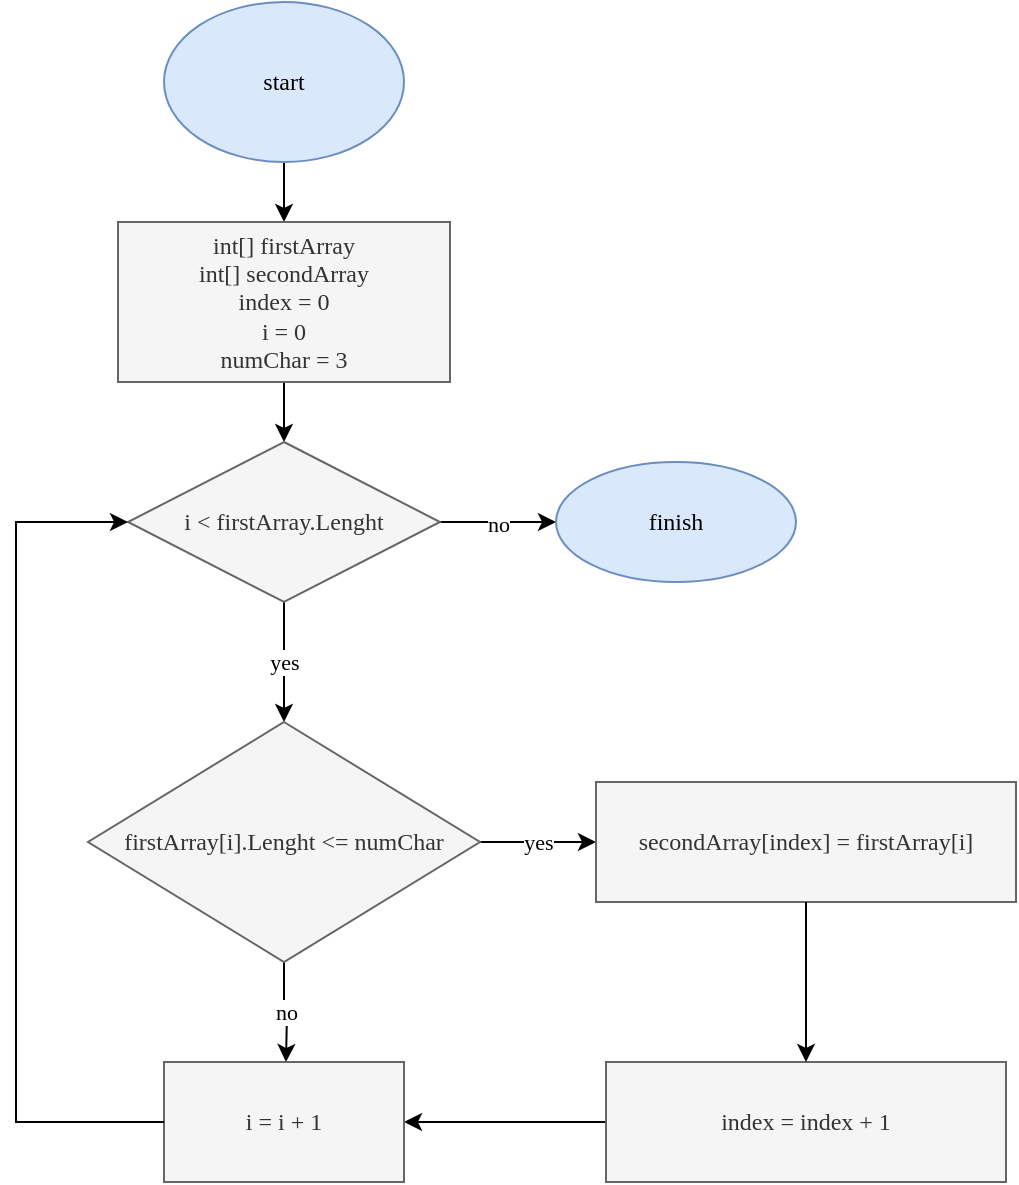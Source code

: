 <mxfile version="20.8.23" type="device"><diagram id="uhjT28u4dp9sneLOREV-" name="Страница 1"><mxGraphModel dx="1290" dy="607" grid="1" gridSize="10" guides="1" tooltips="1" connect="1" arrows="1" fold="1" page="1" pageScale="1" pageWidth="827" pageHeight="1169" math="0" shadow="0"><root><mxCell id="0"/><mxCell id="1" parent="0"/><mxCell id="k8iMMmHH_AhfLNKfjlhf-4" value="" style="edgeStyle=orthogonalEdgeStyle;rounded=0;orthogonalLoop=1;jettySize=auto;html=1;fontFamily=Comic Sans MS;entryX=0.5;entryY=0;entryDx=0;entryDy=0;" parent="1" source="k8iMMmHH_AhfLNKfjlhf-2" target="sgMg-UfLESdHCKMuHYEC-1" edge="1"><mxGeometry relative="1" as="geometry"><mxPoint x="414" y="160" as="targetPoint"/></mxGeometry></mxCell><mxCell id="k8iMMmHH_AhfLNKfjlhf-2" value="start" style="ellipse;whiteSpace=wrap;html=1;fillColor=#dae8fc;strokeColor=#6c8ebf;fontFamily=Comic Sans MS;" parent="1" vertex="1"><mxGeometry x="354" y="120" width="120" height="80" as="geometry"/></mxCell><mxCell id="sgMg-UfLESdHCKMuHYEC-4" value="" style="edgeStyle=orthogonalEdgeStyle;rounded=0;orthogonalLoop=1;jettySize=auto;html=1;fontFamily=Comic Sans MS;" parent="1" source="sgMg-UfLESdHCKMuHYEC-1" target="sgMg-UfLESdHCKMuHYEC-3" edge="1"><mxGeometry relative="1" as="geometry"/></mxCell><mxCell id="sgMg-UfLESdHCKMuHYEC-1" value="int[] firstArray&lt;br&gt;int[] secondArray&lt;br&gt;index = 0&lt;br&gt;i = 0&lt;br&gt;numChar = 3" style="whiteSpace=wrap;html=1;fontFamily=Comic Sans MS;fillColor=#f5f5f5;strokeColor=#666666;fontColor=#333333;" parent="1" vertex="1"><mxGeometry x="331" y="230" width="166" height="80" as="geometry"/></mxCell><mxCell id="sgMg-UfLESdHCKMuHYEC-6" value="yes" style="edgeStyle=orthogonalEdgeStyle;rounded=0;orthogonalLoop=1;jettySize=auto;html=1;fontFamily=Comic Sans MS;" parent="1" source="sgMg-UfLESdHCKMuHYEC-3" target="sgMg-UfLESdHCKMuHYEC-5" edge="1"><mxGeometry relative="1" as="geometry"/></mxCell><mxCell id="sgMg-UfLESdHCKMuHYEC-10" value="no" style="edgeStyle=orthogonalEdgeStyle;rounded=0;orthogonalLoop=1;jettySize=auto;html=1;fontFamily=Comic Sans MS;" parent="1" source="sgMg-UfLESdHCKMuHYEC-3" edge="1"><mxGeometry relative="1" as="geometry"><mxPoint x="550" y="380" as="targetPoint"/></mxGeometry></mxCell><mxCell id="sgMg-UfLESdHCKMuHYEC-3" value="i &amp;lt; firstArray.Lenght" style="rhombus;whiteSpace=wrap;html=1;fontFamily=Comic Sans MS;fillColor=#f5f5f5;strokeColor=#666666;fontColor=#333333;" parent="1" vertex="1"><mxGeometry x="336" y="340" width="156" height="80" as="geometry"/></mxCell><mxCell id="sgMg-UfLESdHCKMuHYEC-8" value="yes" style="edgeStyle=orthogonalEdgeStyle;rounded=0;orthogonalLoop=1;jettySize=auto;html=1;fontFamily=Comic Sans MS;" parent="1" source="sgMg-UfLESdHCKMuHYEC-5" target="sgMg-UfLESdHCKMuHYEC-7" edge="1"><mxGeometry relative="1" as="geometry"/></mxCell><mxCell id="sgMg-UfLESdHCKMuHYEC-14" value="no" style="edgeStyle=orthogonalEdgeStyle;rounded=0;orthogonalLoop=1;jettySize=auto;html=1;fontFamily=Comic Sans MS;" parent="1" source="sgMg-UfLESdHCKMuHYEC-5" edge="1"><mxGeometry relative="1" as="geometry"><mxPoint x="415" y="650" as="targetPoint"/></mxGeometry></mxCell><mxCell id="sgMg-UfLESdHCKMuHYEC-5" value="firstArray[i].Lenght &amp;lt;= numChar" style="rhombus;whiteSpace=wrap;html=1;fontFamily=Comic Sans MS;fillColor=#f5f5f5;strokeColor=#666666;fontColor=#333333;" parent="1" vertex="1"><mxGeometry x="316" y="480" width="196" height="120" as="geometry"/></mxCell><mxCell id="sgMg-UfLESdHCKMuHYEC-7" value="secondArray[index] = firstArray[i]" style="whiteSpace=wrap;html=1;fontFamily=Comic Sans MS;fillColor=#f5f5f5;strokeColor=#666666;fontColor=#333333;" parent="1" vertex="1"><mxGeometry x="570" y="510" width="210" height="60" as="geometry"/></mxCell><mxCell id="sgMg-UfLESdHCKMuHYEC-11" value="finish" style="ellipse;whiteSpace=wrap;html=1;fontFamily=Comic Sans MS;fillColor=#dae8fc;strokeColor=#6c8ebf;" parent="1" vertex="1"><mxGeometry x="550" y="350" width="120" height="60" as="geometry"/></mxCell><mxCell id="MMThGL2zLgNcs8CVA3pf-2" style="edgeStyle=orthogonalEdgeStyle;rounded=0;orthogonalLoop=1;jettySize=auto;html=1;entryX=1;entryY=0.5;entryDx=0;entryDy=0;" edge="1" parent="1" source="sgMg-UfLESdHCKMuHYEC-15" target="sgMg-UfLESdHCKMuHYEC-17"><mxGeometry relative="1" as="geometry"><mxPoint x="560" y="720" as="targetPoint"/></mxGeometry></mxCell><mxCell id="sgMg-UfLESdHCKMuHYEC-15" value="index = index + 1" style="whiteSpace=wrap;html=1;fontFamily=Comic Sans MS;fillColor=#f5f5f5;strokeColor=#666666;fontColor=#333333;" parent="1" vertex="1"><mxGeometry x="575" y="650" width="200" height="60" as="geometry"/></mxCell><mxCell id="sgMg-UfLESdHCKMuHYEC-17" value="i = i + 1" style="whiteSpace=wrap;html=1;fontFamily=Comic Sans MS;fillColor=#f5f5f5;strokeColor=#666666;fontColor=#333333;" parent="1" vertex="1"><mxGeometry x="354" y="650" width="120" height="60" as="geometry"/></mxCell><mxCell id="sgMg-UfLESdHCKMuHYEC-19" value="" style="endArrow=classic;html=1;rounded=0;fontFamily=Comic Sans MS;exitX=0.5;exitY=1;exitDx=0;exitDy=0;entryX=0.5;entryY=0;entryDx=0;entryDy=0;" parent="1" source="sgMg-UfLESdHCKMuHYEC-7" target="sgMg-UfLESdHCKMuHYEC-15" edge="1"><mxGeometry width="50" height="50" relative="1" as="geometry"><mxPoint x="390" y="590" as="sourcePoint"/><mxPoint x="440" y="540" as="targetPoint"/><Array as="points"/></mxGeometry></mxCell><mxCell id="sgMg-UfLESdHCKMuHYEC-21" value="" style="endArrow=classic;html=1;rounded=0;fontFamily=Comic Sans MS;exitX=0;exitY=0.5;exitDx=0;exitDy=0;entryX=0;entryY=0.5;entryDx=0;entryDy=0;" parent="1" source="sgMg-UfLESdHCKMuHYEC-17" target="sgMg-UfLESdHCKMuHYEC-3" edge="1"><mxGeometry width="50" height="50" relative="1" as="geometry"><mxPoint x="390" y="590" as="sourcePoint"/><mxPoint x="440" y="540" as="targetPoint"/><Array as="points"><mxPoint x="280" y="680"/><mxPoint x="280" y="380"/></Array></mxGeometry></mxCell></root></mxGraphModel></diagram></mxfile>